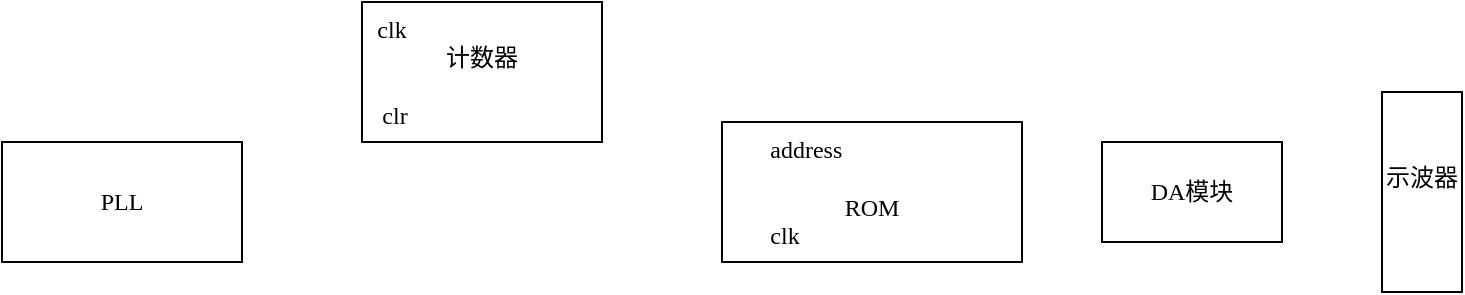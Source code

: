 <mxfile version="24.6.4" type="github">
  <diagram name="第 1 页" id="T5yRbEDXUJkxGa522EW_">
    <mxGraphModel dx="1426" dy="743" grid="1" gridSize="10" guides="1" tooltips="1" connect="1" arrows="1" fold="1" page="1" pageScale="1" pageWidth="827" pageHeight="1169" math="0" shadow="0">
      <root>
        <mxCell id="0" />
        <mxCell id="1" parent="0" />
        <mxCell id="5ttuxPbPNF2cJEjVEJNL-1" value="&lt;font face=&quot;Times New Roman&quot;&gt;PLL&lt;/font&gt;" style="rounded=0;whiteSpace=wrap;html=1;" vertex="1" parent="1">
          <mxGeometry x="100" y="310" width="120" height="60" as="geometry" />
        </mxCell>
        <mxCell id="5ttuxPbPNF2cJEjVEJNL-2" value="&lt;div&gt;&lt;font face=&quot;Times New Roman&quot;&gt;clk&amp;nbsp; &amp;nbsp; &amp;nbsp; &amp;nbsp; &amp;nbsp; &amp;nbsp; &amp;nbsp; &amp;nbsp; &amp;nbsp; &amp;nbsp; &amp;nbsp; &amp;nbsp; &amp;nbsp; &amp;nbsp; &amp;nbsp;&amp;nbsp;&lt;/font&gt;&lt;/div&gt;&lt;div&gt;&lt;span style=&quot;background-color: initial;&quot;&gt;计数器&lt;/span&gt;&lt;br&gt;&lt;/div&gt;&lt;div&gt;&lt;br&gt;&lt;/div&gt;&lt;div&gt;&lt;font face=&quot;Times New Roman&quot;&gt;clr&amp;nbsp; &amp;nbsp; &amp;nbsp; &amp;nbsp; &amp;nbsp; &amp;nbsp; &amp;nbsp; &amp;nbsp; &amp;nbsp; &amp;nbsp; &amp;nbsp; &amp;nbsp; &amp;nbsp; &amp;nbsp; &amp;nbsp;&lt;/font&gt;&lt;/div&gt;" style="rounded=0;whiteSpace=wrap;html=1;" vertex="1" parent="1">
          <mxGeometry x="280" y="240" width="120" height="70" as="geometry" />
        </mxCell>
        <mxCell id="5ttuxPbPNF2cJEjVEJNL-3" value="&lt;div style=&quot;text-align: left;&quot;&gt;&lt;font face=&quot;Times New Roman&quot;&gt;address&amp;nbsp; &amp;nbsp; &amp;nbsp; &amp;nbsp; &amp;nbsp; &amp;nbsp; &amp;nbsp; &amp;nbsp; &amp;nbsp; &amp;nbsp;&amp;nbsp;&lt;/font&gt;&lt;/div&gt;&lt;div&gt;&lt;font face=&quot;cEjYGs6GHXwc83gOb5KY&quot;&gt;&lt;br&gt;&lt;/font&gt;&lt;/div&gt;&lt;font face=&quot;cEjYGs6GHXwc83gOb5KY&quot;&gt;ROM&lt;/font&gt;&lt;div&gt;&lt;div&gt;&lt;div&gt;&lt;font face=&quot;cEjYGs6GHXwc83gOb5KY&quot;&gt;clk&amp;nbsp; &amp;nbsp; &amp;nbsp; &amp;nbsp; &amp;nbsp; &amp;nbsp; &amp;nbsp; &amp;nbsp; &amp;nbsp; &amp;nbsp; &amp;nbsp; &amp;nbsp; &amp;nbsp; &amp;nbsp; &amp;nbsp;&lt;/font&gt;&lt;/div&gt;&lt;/div&gt;&lt;/div&gt;" style="rounded=0;whiteSpace=wrap;html=1;" vertex="1" parent="1">
          <mxGeometry x="460" y="300" width="150" height="70" as="geometry" />
        </mxCell>
        <mxCell id="5ttuxPbPNF2cJEjVEJNL-4" value="&lt;font face=&quot;Times New Roman&quot;&gt;DA&lt;/font&gt;模块" style="rounded=0;whiteSpace=wrap;html=1;" vertex="1" parent="1">
          <mxGeometry x="650" y="310" width="90" height="50" as="geometry" />
        </mxCell>
        <mxCell id="5ttuxPbPNF2cJEjVEJNL-5" value="示波器&lt;div&gt;&lt;br&gt;&lt;/div&gt;" style="rounded=0;whiteSpace=wrap;html=1;" vertex="1" parent="1">
          <mxGeometry x="790" y="285" width="40" height="100" as="geometry" />
        </mxCell>
      </root>
    </mxGraphModel>
  </diagram>
</mxfile>
